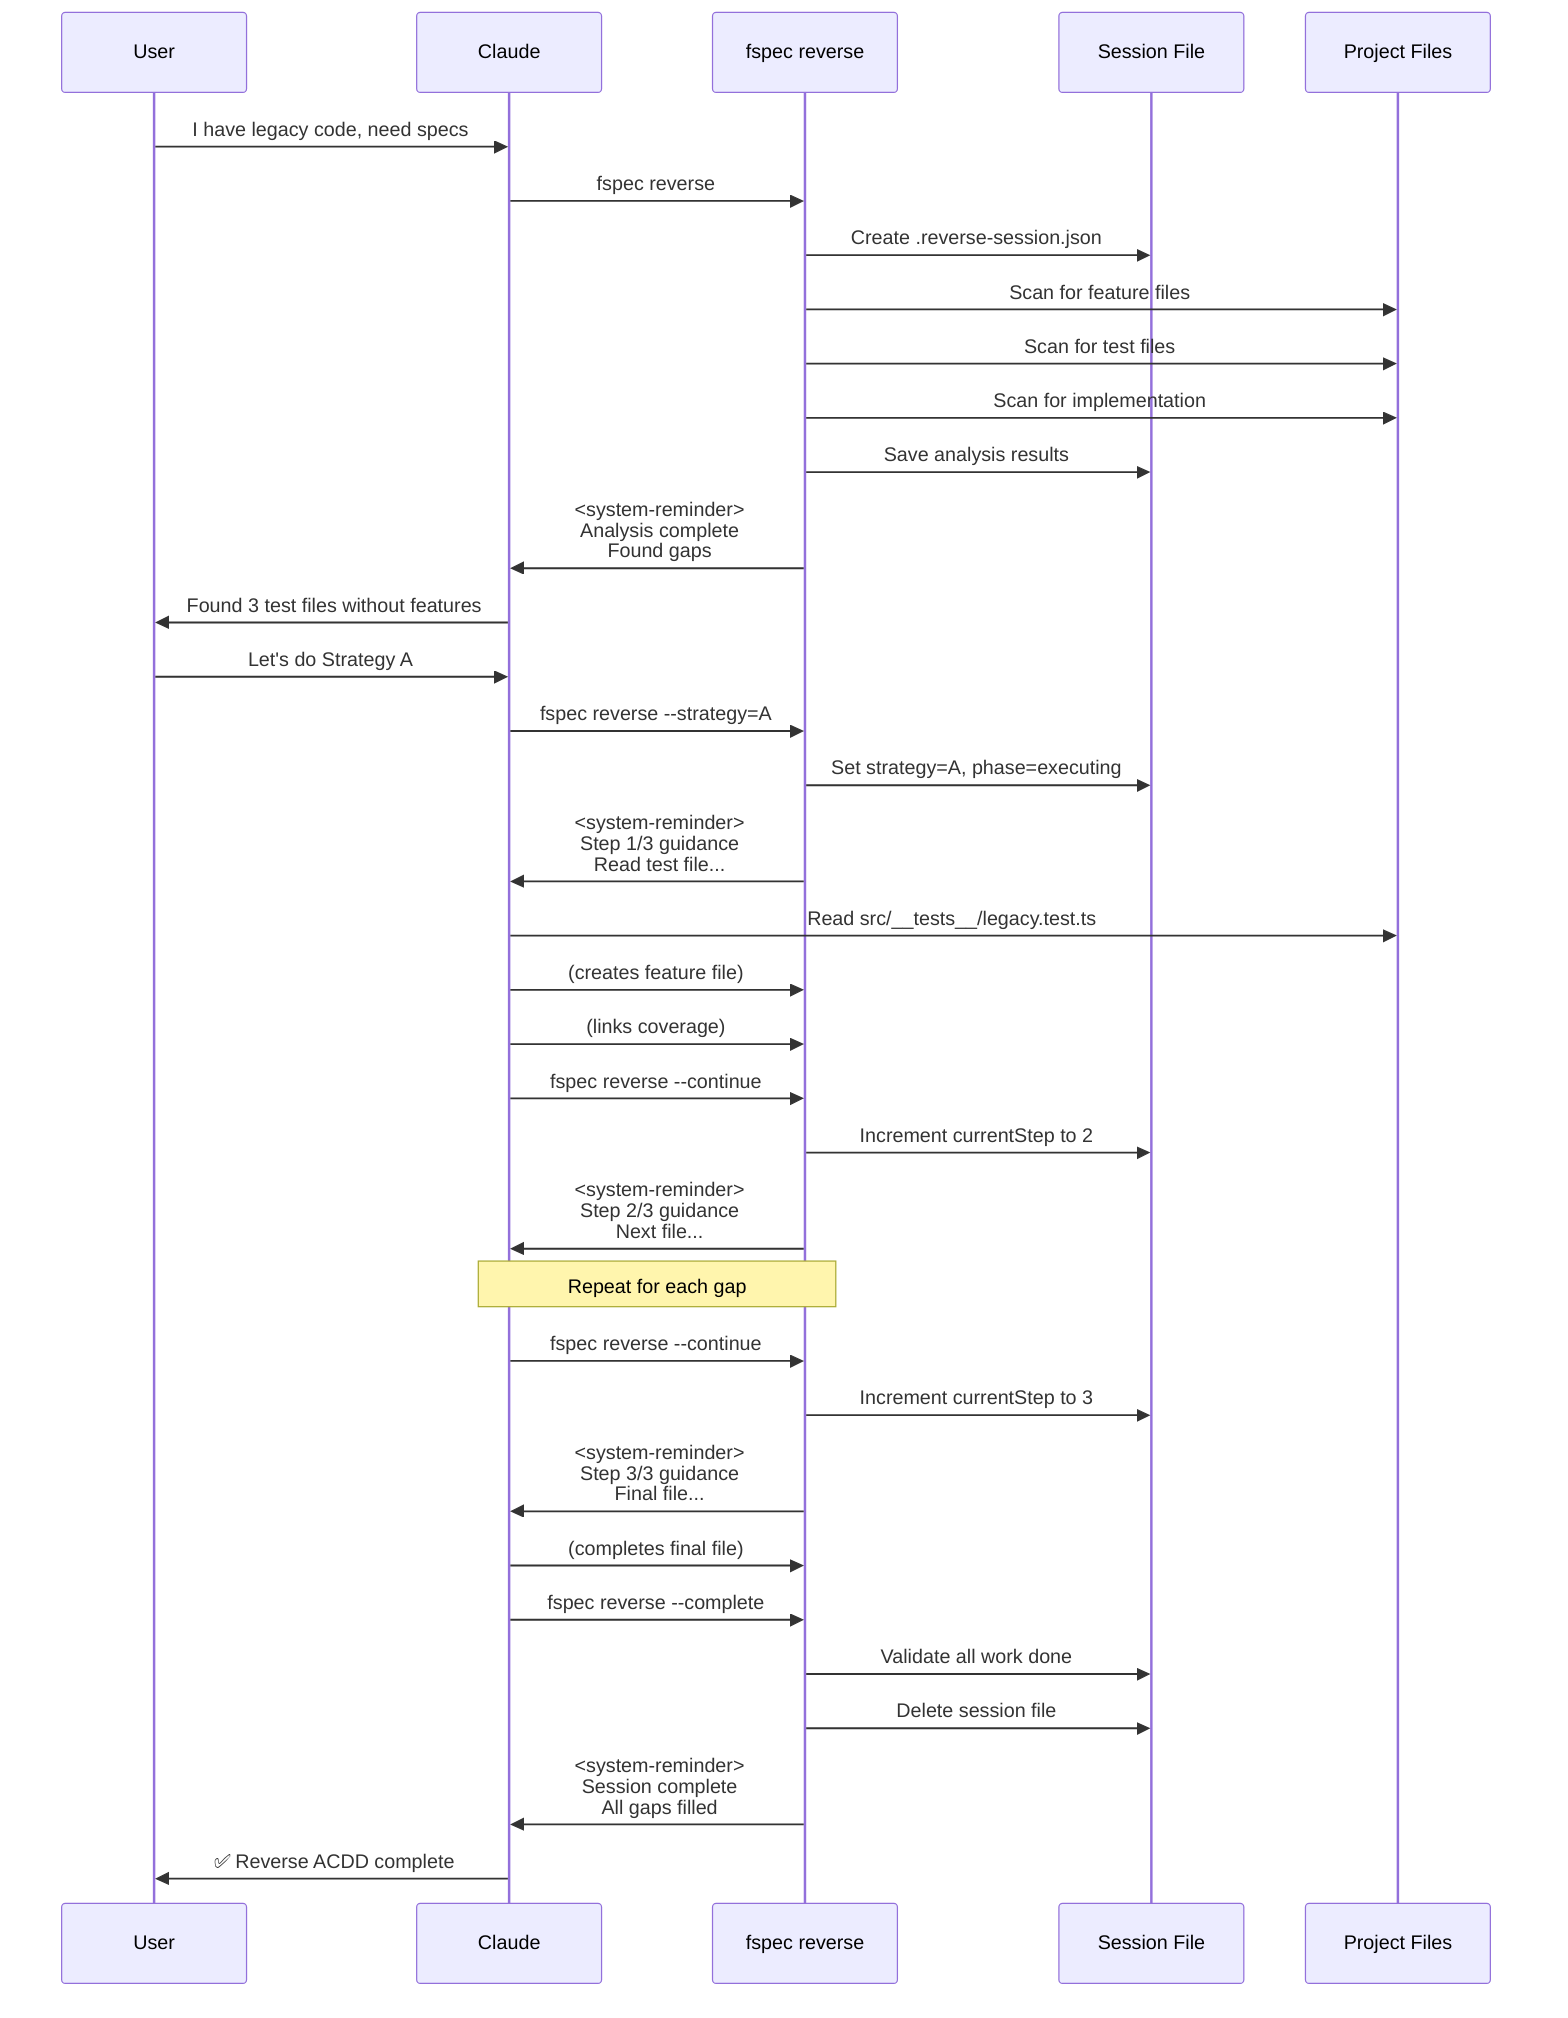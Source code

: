 sequenceDiagram
    participant User
    participant Claude
    participant fspec reverse
    participant Session File
    participant Project Files

    User->>Claude: I have legacy code, need specs
    Claude->>fspec reverse: fspec reverse

    fspec reverse->>Session File: Create .reverse-session.json
    fspec reverse->>Project Files: Scan for feature files
    fspec reverse->>Project Files: Scan for test files
    fspec reverse->>Project Files: Scan for implementation
    fspec reverse->>Session File: Save analysis results

    fspec reverse->>Claude: <system-reminder><br/>Analysis complete<br/>Found gaps
    Claude->>User: Found 3 test files without features

    User->>Claude: Let's do Strategy A
    Claude->>fspec reverse: fspec reverse --strategy=A

    fspec reverse->>Session File: Set strategy=A, phase=executing
    fspec reverse->>Claude: <system-reminder><br/>Step 1/3 guidance<br/>Read test file...

    Claude->>Project Files: Read src/__tests__/legacy.test.ts
    Claude->>fspec reverse: (creates feature file)
    Claude->>fspec reverse: (links coverage)
    Claude->>fspec reverse: fspec reverse --continue

    fspec reverse->>Session File: Increment currentStep to 2
    fspec reverse->>Claude: <system-reminder><br/>Step 2/3 guidance<br/>Next file...

    Note over Claude,fspec reverse: Repeat for each gap

    Claude->>fspec reverse: fspec reverse --continue
    fspec reverse->>Session File: Increment currentStep to 3
    fspec reverse->>Claude: <system-reminder><br/>Step 3/3 guidance<br/>Final file...

    Claude->>fspec reverse: (completes final file)
    Claude->>fspec reverse: fspec reverse --complete

    fspec reverse->>Session File: Validate all work done
    fspec reverse->>Session File: Delete session file
    fspec reverse->>Claude: <system-reminder><br/>Session complete<br/>All gaps filled

    Claude->>User: ✅ Reverse ACDD complete